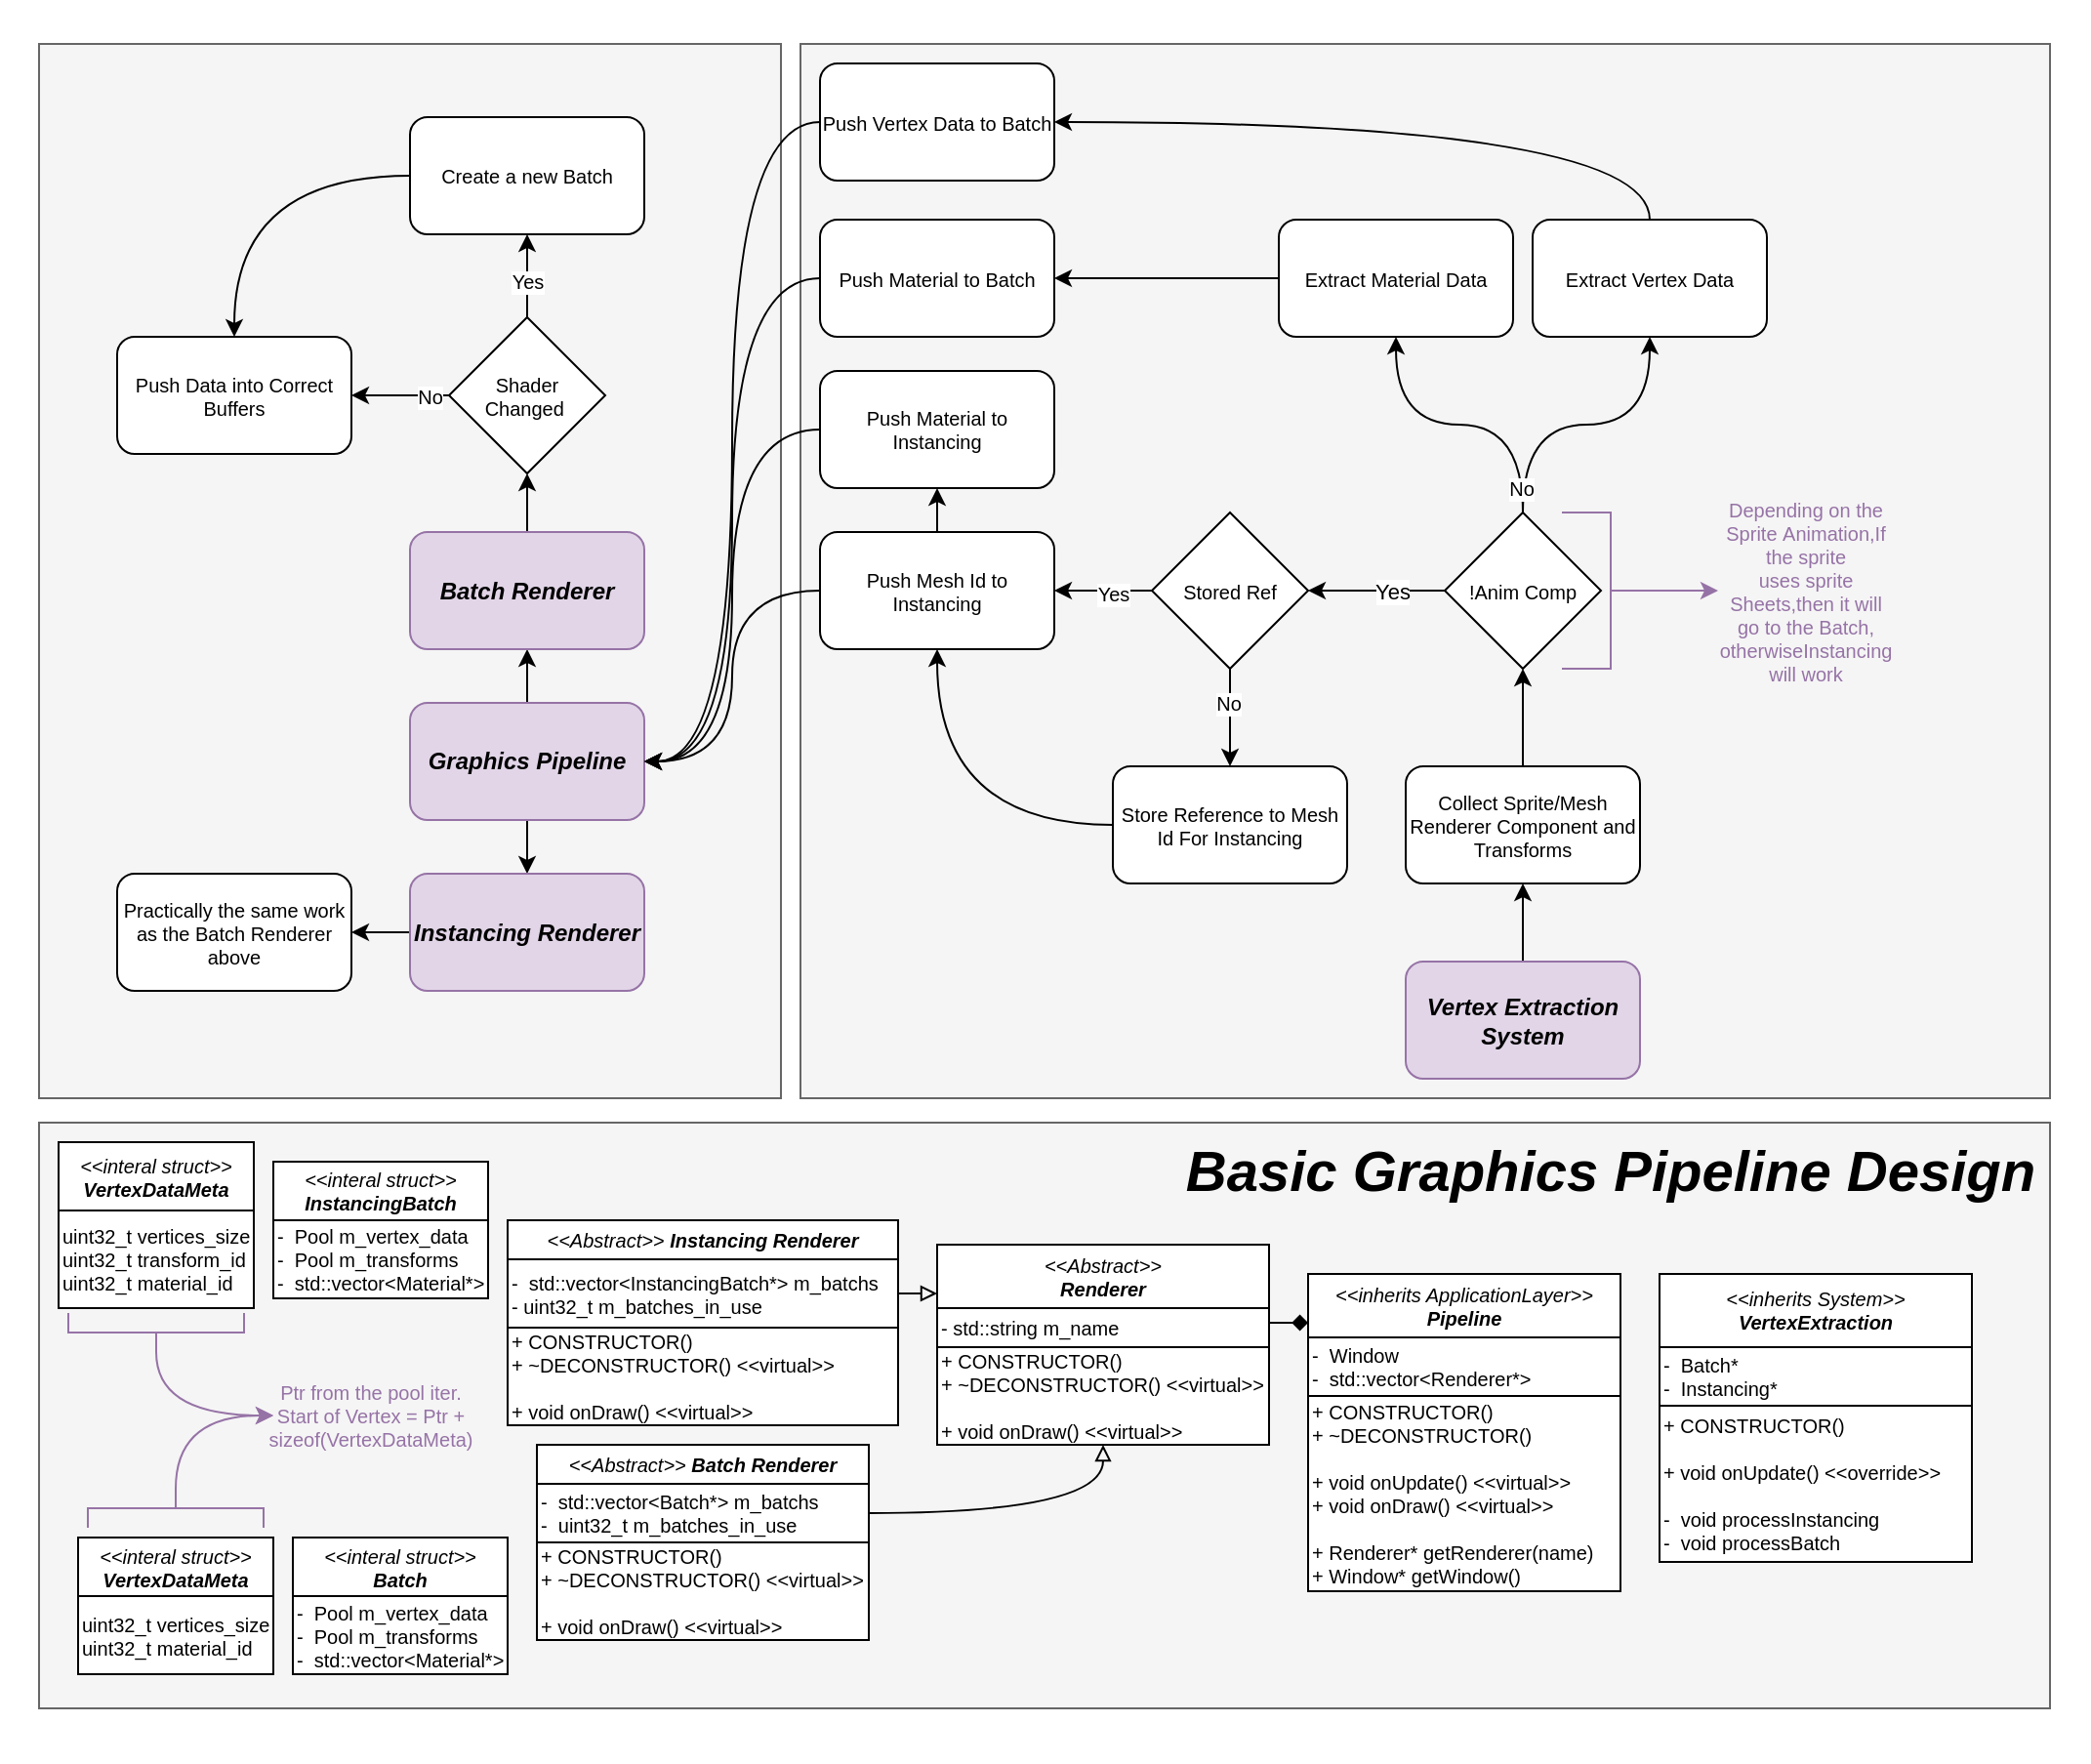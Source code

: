 <mxfile version="20.6.2" type="device"><diagram id="y1nmkEhNXKUAknzpdEIX" name="Page-1"><mxGraphModel dx="1653" dy="1022" grid="1" gridSize="10" guides="1" tooltips="1" connect="1" arrows="1" fold="1" page="0" pageScale="1" pageWidth="850" pageHeight="1100" math="0" shadow="0"><root><mxCell id="0"/><mxCell id="1" parent="0"/><mxCell id="1eIZvGsvYOt7vpsRTCab-110" value="" style="rounded=0;whiteSpace=wrap;html=1;connectable=0;allowArrows=0;strokeColor=none;fillColor=none;" vertex="1" parent="1"><mxGeometry x="110" y="140" width="1070" height="902.5" as="geometry"/></mxCell><mxCell id="1eIZvGsvYOt7vpsRTCab-109" value="" style="rounded=0;whiteSpace=wrap;html=1;fillColor=#f5f5f5;strokeColor=#666666;fontColor=#333333;connectable=0;allowArrows=0;" vertex="1" parent="1"><mxGeometry x="130" y="162.5" width="380" height="540" as="geometry"/></mxCell><mxCell id="1eIZvGsvYOt7vpsRTCab-22" value="" style="rounded=0;whiteSpace=wrap;html=1;fillColor=#f5f5f5;strokeColor=#666666;fontColor=#333333;connectable=0;allowArrows=0;" vertex="1" parent="1"><mxGeometry x="130" y="715" width="1030" height="300" as="geometry"/></mxCell><mxCell id="1eIZvGsvYOt7vpsRTCab-23" value="Basic Graphics Pipeline Design" style="text;html=1;strokeColor=none;fillColor=none;align=center;verticalAlign=middle;whiteSpace=wrap;rounded=0;fontStyle=3;spacing=2;fontSize=29;" vertex="1" parent="1"><mxGeometry x="710" y="710" width="450" height="60" as="geometry"/></mxCell><mxCell id="1eIZvGsvYOt7vpsRTCab-18" value="" style="rounded=0;whiteSpace=wrap;html=1;fillColor=#f5f5f5;strokeColor=#666666;fontColor=#333333;connectable=0;allowArrows=0;" vertex="1" parent="1"><mxGeometry x="520" y="162.5" width="640" height="540" as="geometry"/></mxCell><mxCell id="1eIZvGsvYOt7vpsRTCab-42" style="edgeStyle=orthogonalEdgeStyle;curved=1;rounded=0;orthogonalLoop=1;jettySize=auto;html=1;entryX=0.5;entryY=0;entryDx=0;entryDy=0;fontSize=29;endArrow=classic;endFill=1;" edge="1" parent="1" source="2YWQLFTXlfFaq86Epzyc-2" target="1eIZvGsvYOt7vpsRTCab-33"><mxGeometry relative="1" as="geometry"/></mxCell><mxCell id="1eIZvGsvYOt7vpsRTCab-108" style="edgeStyle=orthogonalEdgeStyle;curved=1;rounded=0;orthogonalLoop=1;jettySize=auto;html=1;entryX=0.5;entryY=1;entryDx=0;entryDy=0;strokeColor=#000000;fontSize=10;fontColor=#000000;endArrow=classic;endFill=1;" edge="1" parent="1" source="2YWQLFTXlfFaq86Epzyc-2" target="1eIZvGsvYOt7vpsRTCab-32"><mxGeometry relative="1" as="geometry"/></mxCell><mxCell id="2YWQLFTXlfFaq86Epzyc-2" value="Graphics Pipeline" style="rounded=1;whiteSpace=wrap;html=1;fillColor=#e1d5e7;strokeColor=#9673a6;fontStyle=3" parent="1" vertex="1"><mxGeometry x="320" y="500" width="120" height="60" as="geometry"/></mxCell><mxCell id="GD3VtFThmbQ4pVEiwAYF-19" style="edgeStyle=orthogonalEdgeStyle;curved=1;rounded=0;orthogonalLoop=1;jettySize=auto;html=1;entryX=0.5;entryY=1;entryDx=0;entryDy=0;" parent="1" source="2YWQLFTXlfFaq86Epzyc-22" target="GD3VtFThmbQ4pVEiwAYF-18" edge="1"><mxGeometry relative="1" as="geometry"/></mxCell><mxCell id="2YWQLFTXlfFaq86Epzyc-22" value="Collect Sprite/Mesh Renderer Component and Transforms" style="rounded=1;whiteSpace=wrap;html=1;fontSize=10;" parent="1" vertex="1"><mxGeometry x="830" y="532.5" width="120" height="60" as="geometry"/></mxCell><mxCell id="GD3VtFThmbQ4pVEiwAYF-2" style="edgeStyle=orthogonalEdgeStyle;rounded=0;orthogonalLoop=1;jettySize=auto;html=1;entryX=0.5;entryY=1;entryDx=0;entryDy=0;curved=1;" parent="1" source="GD3VtFThmbQ4pVEiwAYF-1" target="2YWQLFTXlfFaq86Epzyc-22" edge="1"><mxGeometry relative="1" as="geometry"/></mxCell><mxCell id="GD3VtFThmbQ4pVEiwAYF-1" value="Vertex Extraction System" style="rounded=1;whiteSpace=wrap;html=1;fillColor=#e1d5e7;strokeColor=#9673a6;fontStyle=3" parent="1" vertex="1"><mxGeometry x="830" y="632.5" width="120" height="60" as="geometry"/></mxCell><mxCell id="GD3VtFThmbQ4pVEiwAYF-12" style="edgeStyle=orthogonalEdgeStyle;curved=1;rounded=0;orthogonalLoop=1;jettySize=auto;html=1;entryX=1;entryY=0.5;entryDx=0;entryDy=0;" parent="1" source="GD3VtFThmbQ4pVEiwAYF-3" target="GD3VtFThmbQ4pVEiwAYF-42" edge="1"><mxGeometry relative="1" as="geometry"><mxPoint x="820" y="212.5" as="targetPoint"/><Array as="points"><mxPoint x="955" y="202.5"/></Array></mxGeometry></mxCell><mxCell id="GD3VtFThmbQ4pVEiwAYF-3" value="Extract Vertex Data" style="rounded=1;whiteSpace=wrap;html=1;fontSize=10;" parent="1" vertex="1"><mxGeometry x="895" y="252.5" width="120" height="60" as="geometry"/></mxCell><mxCell id="GD3VtFThmbQ4pVEiwAYF-20" style="edgeStyle=orthogonalEdgeStyle;curved=1;rounded=0;orthogonalLoop=1;jettySize=auto;html=1;entryX=1;entryY=0.5;entryDx=0;entryDy=0;" parent="1" source="GD3VtFThmbQ4pVEiwAYF-18" target="GD3VtFThmbQ4pVEiwAYF-25" edge="1"><mxGeometry relative="1" as="geometry"><mxPoint x="780" y="442.5" as="targetPoint"/></mxGeometry></mxCell><mxCell id="GD3VtFThmbQ4pVEiwAYF-22" value="Yes" style="edgeLabel;html=1;align=center;verticalAlign=middle;resizable=0;points=[];" parent="GD3VtFThmbQ4pVEiwAYF-20" vertex="1" connectable="0"><mxGeometry x="-0.229" y="-2" relative="1" as="geometry"><mxPoint y="2" as="offset"/></mxGeometry></mxCell><mxCell id="GD3VtFThmbQ4pVEiwAYF-44" style="edgeStyle=orthogonalEdgeStyle;curved=1;rounded=0;orthogonalLoop=1;jettySize=auto;html=1;entryX=0.5;entryY=1;entryDx=0;entryDy=0;fontSize=10;" parent="1" source="GD3VtFThmbQ4pVEiwAYF-18" target="GD3VtFThmbQ4pVEiwAYF-3" edge="1"><mxGeometry relative="1" as="geometry"/></mxCell><mxCell id="GD3VtFThmbQ4pVEiwAYF-46" style="edgeStyle=orthogonalEdgeStyle;curved=1;rounded=0;orthogonalLoop=1;jettySize=auto;html=1;entryX=0.5;entryY=1;entryDx=0;entryDy=0;fontSize=10;" parent="1" source="GD3VtFThmbQ4pVEiwAYF-18" target="GD3VtFThmbQ4pVEiwAYF-45" edge="1"><mxGeometry relative="1" as="geometry"/></mxCell><mxCell id="GD3VtFThmbQ4pVEiwAYF-47" value="No" style="edgeLabel;html=1;align=center;verticalAlign=middle;resizable=0;points=[];fontSize=10;" parent="GD3VtFThmbQ4pVEiwAYF-46" vertex="1" connectable="0"><mxGeometry x="-0.836" y="1" relative="1" as="geometry"><mxPoint as="offset"/></mxGeometry></mxCell><mxCell id="GD3VtFThmbQ4pVEiwAYF-18" value="!Anim Comp" style="rhombus;whiteSpace=wrap;html=1;fontSize=10;" parent="1" vertex="1"><mxGeometry x="850" y="402.5" width="80" height="80" as="geometry"/></mxCell><mxCell id="GD3VtFThmbQ4pVEiwAYF-39" style="edgeStyle=orthogonalEdgeStyle;curved=1;rounded=0;orthogonalLoop=1;jettySize=auto;html=1;entryX=0.5;entryY=1;entryDx=0;entryDy=0;fontSize=10;" parent="1" source="GD3VtFThmbQ4pVEiwAYF-24" target="GD3VtFThmbQ4pVEiwAYF-37" edge="1"><mxGeometry relative="1" as="geometry"/></mxCell><mxCell id="GD3VtFThmbQ4pVEiwAYF-24" value="Store Reference to Mesh Id For Instancing" style="rounded=1;whiteSpace=wrap;html=1;fontSize=10;" parent="1" vertex="1"><mxGeometry x="680" y="532.5" width="120" height="60" as="geometry"/></mxCell><mxCell id="GD3VtFThmbQ4pVEiwAYF-26" style="edgeStyle=orthogonalEdgeStyle;curved=1;rounded=0;orthogonalLoop=1;jettySize=auto;html=1;entryX=0.5;entryY=0;entryDx=0;entryDy=0;" parent="1" source="GD3VtFThmbQ4pVEiwAYF-25" target="GD3VtFThmbQ4pVEiwAYF-24" edge="1"><mxGeometry relative="1" as="geometry"/></mxCell><mxCell id="GD3VtFThmbQ4pVEiwAYF-35" value="No" style="edgeLabel;html=1;align=center;verticalAlign=middle;resizable=0;points=[];fontSize=10;" parent="GD3VtFThmbQ4pVEiwAYF-26" vertex="1" connectable="0"><mxGeometry x="-0.303" y="-1" relative="1" as="geometry"><mxPoint as="offset"/></mxGeometry></mxCell><mxCell id="GD3VtFThmbQ4pVEiwAYF-36" style="edgeStyle=orthogonalEdgeStyle;curved=1;rounded=0;orthogonalLoop=1;jettySize=auto;html=1;fontSize=10;entryX=1;entryY=0.5;entryDx=0;entryDy=0;" parent="1" source="GD3VtFThmbQ4pVEiwAYF-25" target="GD3VtFThmbQ4pVEiwAYF-37" edge="1"><mxGeometry relative="1" as="geometry"><mxPoint x="660" y="442.5" as="targetPoint"/></mxGeometry></mxCell><mxCell id="GD3VtFThmbQ4pVEiwAYF-38" value="Yes" style="edgeLabel;html=1;align=center;verticalAlign=middle;resizable=0;points=[];fontSize=10;" parent="GD3VtFThmbQ4pVEiwAYF-36" vertex="1" connectable="0"><mxGeometry x="-0.191" y="1" relative="1" as="geometry"><mxPoint as="offset"/></mxGeometry></mxCell><mxCell id="GD3VtFThmbQ4pVEiwAYF-25" value="Stored Ref" style="rhombus;whiteSpace=wrap;html=1;fontSize=10;" parent="1" vertex="1"><mxGeometry x="700" y="402.5" width="80" height="80" as="geometry"/></mxCell><mxCell id="GD3VtFThmbQ4pVEiwAYF-40" style="edgeStyle=orthogonalEdgeStyle;curved=1;rounded=0;orthogonalLoop=1;jettySize=auto;html=1;fontSize=10;entryX=0.5;entryY=1;entryDx=0;entryDy=0;" parent="1" source="GD3VtFThmbQ4pVEiwAYF-37" target="GD3VtFThmbQ4pVEiwAYF-41" edge="1"><mxGeometry relative="1" as="geometry"><mxPoint x="590" y="372.5" as="targetPoint"/></mxGeometry></mxCell><mxCell id="1eIZvGsvYOt7vpsRTCab-30" style="edgeStyle=orthogonalEdgeStyle;curved=1;rounded=0;orthogonalLoop=1;jettySize=auto;html=1;entryX=1;entryY=0.5;entryDx=0;entryDy=0;fontSize=29;endArrow=classic;endFill=1;" edge="1" parent="1" source="GD3VtFThmbQ4pVEiwAYF-37" target="2YWQLFTXlfFaq86Epzyc-2"><mxGeometry relative="1" as="geometry"/></mxCell><mxCell id="GD3VtFThmbQ4pVEiwAYF-37" value="Push Mesh Id to Instancing" style="rounded=1;whiteSpace=wrap;html=1;fontSize=10;" parent="1" vertex="1"><mxGeometry x="530" y="412.5" width="120" height="60" as="geometry"/></mxCell><mxCell id="1eIZvGsvYOt7vpsRTCab-29" style="edgeStyle=orthogonalEdgeStyle;curved=1;rounded=0;orthogonalLoop=1;jettySize=auto;html=1;entryX=1;entryY=0.5;entryDx=0;entryDy=0;fontSize=29;endArrow=classic;endFill=1;" edge="1" parent="1" source="GD3VtFThmbQ4pVEiwAYF-41" target="2YWQLFTXlfFaq86Epzyc-2"><mxGeometry relative="1" as="geometry"/></mxCell><mxCell id="GD3VtFThmbQ4pVEiwAYF-41" value="Push Material to Instancing" style="rounded=1;whiteSpace=wrap;html=1;fontSize=10;" parent="1" vertex="1"><mxGeometry x="530" y="330" width="120" height="60" as="geometry"/></mxCell><mxCell id="1eIZvGsvYOt7vpsRTCab-27" style="edgeStyle=orthogonalEdgeStyle;curved=1;rounded=0;orthogonalLoop=1;jettySize=auto;html=1;entryX=1;entryY=0.5;entryDx=0;entryDy=0;fontSize=29;endArrow=classic;endFill=1;" edge="1" parent="1" source="GD3VtFThmbQ4pVEiwAYF-42" target="2YWQLFTXlfFaq86Epzyc-2"><mxGeometry relative="1" as="geometry"/></mxCell><mxCell id="GD3VtFThmbQ4pVEiwAYF-42" value="Push Vertex Data to Batch" style="rounded=1;whiteSpace=wrap;html=1;fontSize=10;" parent="1" vertex="1"><mxGeometry x="530" y="172.5" width="120" height="60" as="geometry"/></mxCell><mxCell id="GD3VtFThmbQ4pVEiwAYF-49" style="edgeStyle=orthogonalEdgeStyle;curved=1;rounded=0;orthogonalLoop=1;jettySize=auto;html=1;entryX=1;entryY=0.5;entryDx=0;entryDy=0;fontSize=10;" parent="1" source="GD3VtFThmbQ4pVEiwAYF-45" target="GD3VtFThmbQ4pVEiwAYF-48" edge="1"><mxGeometry relative="1" as="geometry"/></mxCell><mxCell id="GD3VtFThmbQ4pVEiwAYF-45" value="Extract Material Data" style="rounded=1;whiteSpace=wrap;html=1;fontSize=10;" parent="1" vertex="1"><mxGeometry x="765" y="252.5" width="120" height="60" as="geometry"/></mxCell><mxCell id="1eIZvGsvYOt7vpsRTCab-28" style="edgeStyle=orthogonalEdgeStyle;curved=1;rounded=0;orthogonalLoop=1;jettySize=auto;html=1;entryX=1;entryY=0.5;entryDx=0;entryDy=0;fontSize=29;endArrow=classic;endFill=1;" edge="1" parent="1" source="GD3VtFThmbQ4pVEiwAYF-48" target="2YWQLFTXlfFaq86Epzyc-2"><mxGeometry relative="1" as="geometry"/></mxCell><mxCell id="GD3VtFThmbQ4pVEiwAYF-48" value="Push Material to Batch" style="rounded=1;whiteSpace=wrap;html=1;fontSize=10;" parent="1" vertex="1"><mxGeometry x="530" y="252.5" width="120" height="60" as="geometry"/></mxCell><mxCell id="GD3VtFThmbQ4pVEiwAYF-52" style="edgeStyle=orthogonalEdgeStyle;curved=1;rounded=0;orthogonalLoop=1;jettySize=auto;html=1;fontSize=10;entryX=0;entryY=0.5;entryDx=0;entryDy=0;fillColor=#e1d5e7;strokeColor=#9673a6;" parent="1" source="GD3VtFThmbQ4pVEiwAYF-51" target="GD3VtFThmbQ4pVEiwAYF-54" edge="1"><mxGeometry relative="1" as="geometry"><mxPoint x="990" y="442.5" as="targetPoint"/></mxGeometry></mxCell><mxCell id="GD3VtFThmbQ4pVEiwAYF-51" value="" style="strokeWidth=1;html=1;shape=mxgraph.flowchart.annotation_2;align=left;labelPosition=right;pointerEvents=1;fontSize=10;fillColor=#e1d5e7;rotation=-180;strokeColor=#9673A6;" parent="1" vertex="1"><mxGeometry x="910" y="402.5" width="50" height="80" as="geometry"/></mxCell><mxCell id="GD3VtFThmbQ4pVEiwAYF-54" value="&lt;span style=&quot;&quot;&gt;Depending on the Sprite&amp;nbsp;&lt;/span&gt;&lt;span style=&quot;&quot;&gt;Animation,If the sprite uses&amp;nbsp;&lt;/span&gt;&lt;span style=&quot;&quot;&gt;sprite Sheets,then it will go to the&amp;nbsp;&lt;/span&gt;&lt;span style=&quot;&quot;&gt;Batch, otherwiseInstancing will work&lt;/span&gt;" style="rounded=1;whiteSpace=wrap;html=1;fontSize=10;fillColor=none;strokeColor=none;fontColor=#9673A6;" parent="1" vertex="1"><mxGeometry x="990" y="412.5" width="90" height="60" as="geometry"/></mxCell><mxCell id="GD3VtFThmbQ4pVEiwAYF-58" value="-&amp;nbsp; Batch*&lt;br&gt;-&amp;nbsp; Instancing*" style="rounded=0;whiteSpace=wrap;html=1;strokeWidth=1;fontSize=10;align=left;" parent="1" vertex="1"><mxGeometry x="960" y="830" width="160" height="30" as="geometry"/></mxCell><mxCell id="GD3VtFThmbQ4pVEiwAYF-60" value="+ CONSTRUCTOR()&lt;br&gt;&lt;br&gt;+ void onUpdate() &amp;lt;&amp;lt;override&amp;gt;&amp;gt;&lt;br&gt;&lt;br&gt;-&amp;nbsp; void processInstancing&lt;br&gt;-&amp;nbsp; void processBatch" style="rounded=0;whiteSpace=wrap;html=1;strokeWidth=1;fontSize=10;align=left;" parent="1" vertex="1"><mxGeometry x="960" y="860" width="160" height="80" as="geometry"/></mxCell><mxCell id="GD3VtFThmbQ4pVEiwAYF-63" value="&lt;span style=&quot;font-weight: normal;&quot;&gt;&amp;lt;&amp;lt;inherits System&amp;gt;&amp;gt;&lt;/span&gt;&lt;br&gt;VertexExtraction" style="rounded=0;whiteSpace=wrap;html=1;strokeWidth=1;fontSize=10;align=center;fontStyle=3" parent="1" vertex="1"><mxGeometry x="960" y="792.5" width="160" height="37.5" as="geometry"/></mxCell><mxCell id="GD3VtFThmbQ4pVEiwAYF-65" value="-&amp;nbsp; Window&lt;br&gt;-&amp;nbsp; std::vector&amp;lt;Renderer*&amp;gt;" style="rounded=0;whiteSpace=wrap;html=1;strokeWidth=1;fontSize=10;align=left;" parent="1" vertex="1"><mxGeometry x="780" y="825" width="160" height="30" as="geometry"/></mxCell><mxCell id="GD3VtFThmbQ4pVEiwAYF-66" value="+ CONSTRUCTOR()&lt;br&gt;+ ~DECONSTRUCTOR()&lt;br&gt;&lt;br&gt;+ void onUpdate() &amp;lt;&amp;lt;virtual&amp;gt;&amp;gt;&lt;br&gt;+ void onDraw() &amp;lt;&amp;lt;virtual&amp;gt;&amp;gt;&lt;br&gt;&lt;br&gt;+ Renderer* getRenderer(name)&lt;br&gt;+ Window* getWindow()" style="rounded=0;whiteSpace=wrap;html=1;strokeWidth=1;fontSize=10;align=left;" parent="1" vertex="1"><mxGeometry x="780" y="855" width="160" height="100" as="geometry"/></mxCell><mxCell id="GD3VtFThmbQ4pVEiwAYF-67" value="&lt;span style=&quot;font-weight: normal;&quot;&gt;&amp;lt;&amp;lt;inherits ApplicationLayer&amp;gt;&amp;gt;&lt;/span&gt;&lt;br&gt;Pipeline" style="rounded=0;whiteSpace=wrap;html=1;strokeWidth=1;fontSize=10;align=center;fontStyle=3" parent="1" vertex="1"><mxGeometry x="780" y="792.5" width="160" height="32.5" as="geometry"/></mxCell><mxCell id="1eIZvGsvYOt7vpsRTCab-16" style="edgeStyle=orthogonalEdgeStyle;curved=1;rounded=0;orthogonalLoop=1;jettySize=auto;html=1;entryX=0;entryY=0.25;entryDx=0;entryDy=0;endArrow=diamond;endFill=1;" edge="1" parent="1" source="1eIZvGsvYOt7vpsRTCab-1"><mxGeometry relative="1" as="geometry"><mxPoint x="780" y="817.5" as="targetPoint"/><Array as="points"><mxPoint x="780" y="818"/></Array></mxGeometry></mxCell><mxCell id="1eIZvGsvYOt7vpsRTCab-1" value="- std::string m_name" style="rounded=0;whiteSpace=wrap;html=1;strokeWidth=1;fontSize=10;align=left;" vertex="1" parent="1"><mxGeometry x="590" y="810" width="170" height="20" as="geometry"/></mxCell><mxCell id="1eIZvGsvYOt7vpsRTCab-2" value="+ CONSTRUCTOR()&lt;br&gt;+ ~DECONSTRUCTOR() &amp;lt;&amp;lt;virtual&amp;gt;&amp;gt;&lt;br&gt;&lt;br&gt;+ void onDraw() &amp;lt;&amp;lt;virtual&amp;gt;&amp;gt;" style="rounded=0;whiteSpace=wrap;html=1;strokeWidth=1;fontSize=10;align=left;" vertex="1" parent="1"><mxGeometry x="590" y="830" width="170" height="50" as="geometry"/></mxCell><mxCell id="1eIZvGsvYOt7vpsRTCab-3" value="&lt;span style=&quot;font-weight: normal;&quot;&gt;&amp;lt;&amp;lt;Abstract&amp;gt;&amp;gt; &lt;br&gt;&lt;/span&gt;Renderer" style="rounded=0;whiteSpace=wrap;html=1;strokeWidth=1;fontSize=10;align=center;fontStyle=3" vertex="1" parent="1"><mxGeometry x="590" y="777.5" width="170" height="32.5" as="geometry"/></mxCell><mxCell id="1eIZvGsvYOt7vpsRTCab-100" style="edgeStyle=orthogonalEdgeStyle;curved=1;rounded=0;orthogonalLoop=1;jettySize=auto;html=1;entryX=0.5;entryY=1;entryDx=0;entryDy=0;strokeColor=#000000;fontSize=10;fontColor=#9673A6;endArrow=block;endFill=0;" edge="1" parent="1" source="1eIZvGsvYOt7vpsRTCab-5" target="1eIZvGsvYOt7vpsRTCab-2"><mxGeometry relative="1" as="geometry"/></mxCell><mxCell id="1eIZvGsvYOt7vpsRTCab-5" value="-&amp;nbsp; std::vector&amp;lt;Batch*&amp;gt; m_batchs&lt;br&gt;-&amp;nbsp; uint32_t m_batches_in_use" style="rounded=0;whiteSpace=wrap;html=1;strokeWidth=1;fontSize=10;align=left;" vertex="1" parent="1"><mxGeometry x="385" y="900" width="170" height="30" as="geometry"/></mxCell><mxCell id="1eIZvGsvYOt7vpsRTCab-6" value="+ CONSTRUCTOR()&lt;br&gt;+ ~DECONSTRUCTOR() &amp;lt;&amp;lt;virtual&amp;gt;&amp;gt;&lt;br&gt;&lt;br&gt;+ void onDraw() &amp;lt;&amp;lt;virtual&amp;gt;&amp;gt;" style="rounded=0;whiteSpace=wrap;html=1;strokeWidth=1;fontSize=10;align=left;" vertex="1" parent="1"><mxGeometry x="385" y="930" width="170" height="50" as="geometry"/></mxCell><mxCell id="1eIZvGsvYOt7vpsRTCab-7" value="&lt;span style=&quot;font-weight: normal;&quot;&gt;&amp;lt;&amp;lt;Abstract&amp;gt;&amp;gt; &lt;/span&gt;Batch Renderer" style="rounded=0;whiteSpace=wrap;html=1;strokeWidth=1;fontSize=10;align=center;fontStyle=3" vertex="1" parent="1"><mxGeometry x="385" y="880" width="170" height="20" as="geometry"/></mxCell><mxCell id="1eIZvGsvYOt7vpsRTCab-101" style="edgeStyle=orthogonalEdgeStyle;curved=1;rounded=0;orthogonalLoop=1;jettySize=auto;html=1;entryX=0;entryY=0.75;entryDx=0;entryDy=0;strokeColor=#000000;fontSize=10;fontColor=#9673A6;endArrow=block;endFill=0;" edge="1" parent="1" source="1eIZvGsvYOt7vpsRTCab-8" target="1eIZvGsvYOt7vpsRTCab-3"><mxGeometry relative="1" as="geometry"/></mxCell><mxCell id="1eIZvGsvYOt7vpsRTCab-8" value="-&amp;nbsp; std::vector&amp;lt;InstancingBatch*&amp;gt; m_batchs&lt;br&gt;- uint32_t m_batches_in_use" style="rounded=0;whiteSpace=wrap;html=1;strokeWidth=1;fontSize=10;align=left;" vertex="1" parent="1"><mxGeometry x="370" y="785" width="200" height="35" as="geometry"/></mxCell><mxCell id="1eIZvGsvYOt7vpsRTCab-9" value="+ CONSTRUCTOR()&lt;br&gt;+ ~DECONSTRUCTOR() &amp;lt;&amp;lt;virtual&amp;gt;&amp;gt;&lt;br&gt;&lt;br&gt;+ void onDraw() &amp;lt;&amp;lt;virtual&amp;gt;&amp;gt;" style="rounded=0;whiteSpace=wrap;html=1;strokeWidth=1;fontSize=10;align=left;" vertex="1" parent="1"><mxGeometry x="370" y="820" width="200" height="50" as="geometry"/></mxCell><mxCell id="1eIZvGsvYOt7vpsRTCab-10" value="&lt;span style=&quot;font-weight: normal;&quot;&gt;&amp;lt;&amp;lt;Abstract&amp;gt;&amp;gt; &lt;/span&gt;Instancing&amp;nbsp;Renderer" style="rounded=0;whiteSpace=wrap;html=1;strokeWidth=1;fontSize=10;align=center;fontStyle=3" vertex="1" parent="1"><mxGeometry x="370" y="765" width="200" height="20" as="geometry"/></mxCell><mxCell id="1eIZvGsvYOt7vpsRTCab-74" style="edgeStyle=orthogonalEdgeStyle;curved=1;rounded=0;orthogonalLoop=1;jettySize=auto;html=1;fontSize=29;endArrow=classic;endFill=1;entryX=0.5;entryY=1;entryDx=0;entryDy=0;" edge="1" parent="1" source="1eIZvGsvYOt7vpsRTCab-32" target="1eIZvGsvYOt7vpsRTCab-75"><mxGeometry relative="1" as="geometry"><mxPoint x="380" y="350" as="targetPoint"/></mxGeometry></mxCell><mxCell id="1eIZvGsvYOt7vpsRTCab-32" value="Batch Renderer" style="rounded=1;whiteSpace=wrap;html=1;fillColor=#e1d5e7;strokeColor=#9673a6;fontStyle=3" vertex="1" parent="1"><mxGeometry x="320" y="412.5" width="120" height="60" as="geometry"/></mxCell><mxCell id="1eIZvGsvYOt7vpsRTCab-105" style="edgeStyle=orthogonalEdgeStyle;curved=1;rounded=0;orthogonalLoop=1;jettySize=auto;html=1;strokeColor=#000000;fontSize=10;fontColor=#000000;endArrow=classic;endFill=1;entryX=1;entryY=0.5;entryDx=0;entryDy=0;" edge="1" parent="1" source="1eIZvGsvYOt7vpsRTCab-33" target="1eIZvGsvYOt7vpsRTCab-106"><mxGeometry relative="1" as="geometry"><mxPoint x="250" y="612.5" as="targetPoint"/></mxGeometry></mxCell><mxCell id="1eIZvGsvYOt7vpsRTCab-33" value="Instancing Renderer" style="rounded=1;whiteSpace=wrap;html=1;fillColor=#e1d5e7;strokeColor=#9673a6;fontStyle=3" vertex="1" parent="1"><mxGeometry x="320" y="587.5" width="120" height="60" as="geometry"/></mxCell><mxCell id="1eIZvGsvYOt7vpsRTCab-58" value="uint32_t vertices_size&lt;br&gt;uint32_t transform_id&lt;br&gt;uint32_t material_id" style="rounded=0;whiteSpace=wrap;html=1;strokeWidth=1;fontSize=10;align=left;" vertex="1" parent="1"><mxGeometry x="140" y="760" width="100" height="50" as="geometry"/></mxCell><mxCell id="1eIZvGsvYOt7vpsRTCab-59" value="&lt;span style=&quot;font-weight: normal;&quot;&gt;&amp;lt;&amp;lt;interal struct&amp;gt;&amp;gt;&lt;/span&gt;&lt;br&gt;VertexDataMeta" style="rounded=0;whiteSpace=wrap;html=1;strokeWidth=1;fontSize=10;align=center;fontStyle=3" vertex="1" parent="1"><mxGeometry x="140" y="725" width="100" height="35" as="geometry"/></mxCell><mxCell id="1eIZvGsvYOt7vpsRTCab-98" style="edgeStyle=orthogonalEdgeStyle;curved=1;rounded=0;orthogonalLoop=1;jettySize=auto;html=1;entryX=0;entryY=0.5;entryDx=0;entryDy=0;strokeColor=#9673a6;fontSize=10;fontColor=#9673A6;endArrow=classic;endFill=1;exitX=0;exitY=0.5;exitDx=0;exitDy=0;exitPerimeter=0;fillColor=#e1d5e7;" edge="1" parent="1" source="1eIZvGsvYOt7vpsRTCab-60" target="1eIZvGsvYOt7vpsRTCab-61"><mxGeometry relative="1" as="geometry"><Array as="points"><mxPoint x="190" y="865"/></Array></mxGeometry></mxCell><mxCell id="1eIZvGsvYOt7vpsRTCab-60" value="" style="strokeWidth=1;html=1;shape=mxgraph.flowchart.annotation_2;align=left;labelPosition=right;pointerEvents=1;fontSize=29;fillColor=#e1d5e7;strokeColor=#9673a6;rotation=-90;" vertex="1" parent="1"><mxGeometry x="180" y="777.5" width="20" height="90" as="geometry"/></mxCell><mxCell id="1eIZvGsvYOt7vpsRTCab-61" value="Ptr from the pool iter. Start of Vertex = Ptr + sizeof(VertexDataMeta)" style="rounded=1;whiteSpace=wrap;html=1;fontSize=10;fillColor=none;strokeColor=none;fontColor=#9673A6;" vertex="1" parent="1"><mxGeometry x="250" y="835" width="100" height="60" as="geometry"/></mxCell><mxCell id="1eIZvGsvYOt7vpsRTCab-62" value="uint32_t vertices_size&lt;br&gt;uint32_t material_id" style="rounded=0;whiteSpace=wrap;html=1;strokeWidth=1;fontSize=10;align=left;" vertex="1" parent="1"><mxGeometry x="150" y="957.5" width="100" height="40" as="geometry"/></mxCell><mxCell id="1eIZvGsvYOt7vpsRTCab-63" value="&lt;span style=&quot;font-weight: normal;&quot;&gt;&amp;lt;&amp;lt;interal struct&amp;gt;&amp;gt;&lt;/span&gt;&lt;br&gt;VertexDataMeta" style="rounded=0;whiteSpace=wrap;html=1;strokeWidth=1;fontSize=10;align=center;fontStyle=3" vertex="1" parent="1"><mxGeometry x="150" y="927.5" width="100" height="30" as="geometry"/></mxCell><mxCell id="1eIZvGsvYOt7vpsRTCab-76" style="edgeStyle=orthogonalEdgeStyle;curved=1;rounded=0;orthogonalLoop=1;jettySize=auto;html=1;fontSize=29;endArrow=classic;endFill=1;entryX=1;entryY=0.5;entryDx=0;entryDy=0;" edge="1" parent="1" source="1eIZvGsvYOt7vpsRTCab-75" target="1eIZvGsvYOt7vpsRTCab-78"><mxGeometry relative="1" as="geometry"><mxPoint x="280" y="342.5" as="targetPoint"/></mxGeometry></mxCell><mxCell id="1eIZvGsvYOt7vpsRTCab-77" value="No" style="edgeLabel;html=1;align=center;verticalAlign=middle;resizable=0;points=[];fontSize=10;" vertex="1" connectable="0" parent="1eIZvGsvYOt7vpsRTCab-76"><mxGeometry x="-0.23" y="-2" relative="1" as="geometry"><mxPoint x="9" y="2" as="offset"/></mxGeometry></mxCell><mxCell id="1eIZvGsvYOt7vpsRTCab-89" style="edgeStyle=orthogonalEdgeStyle;curved=1;rounded=0;orthogonalLoop=1;jettySize=auto;html=1;strokeColor=#000000;fontSize=10;fontColor=#9673A6;endArrow=classic;endFill=1;entryX=0.5;entryY=1;entryDx=0;entryDy=0;" edge="1" parent="1" source="1eIZvGsvYOt7vpsRTCab-75" target="1eIZvGsvYOt7vpsRTCab-90"><mxGeometry relative="1" as="geometry"><mxPoint x="380" y="280" as="targetPoint"/></mxGeometry></mxCell><mxCell id="1eIZvGsvYOt7vpsRTCab-102" value="Yes" style="edgeLabel;html=1;align=center;verticalAlign=middle;resizable=0;points=[];fontSize=10;fontColor=#000000;" vertex="1" connectable="0" parent="1eIZvGsvYOt7vpsRTCab-89"><mxGeometry x="-0.186" relative="1" as="geometry"><mxPoint y="-1" as="offset"/></mxGeometry></mxCell><mxCell id="1eIZvGsvYOt7vpsRTCab-75" value="Shader Changed&amp;nbsp;" style="rhombus;whiteSpace=wrap;html=1;fontSize=10;" vertex="1" parent="1"><mxGeometry x="340" y="302.5" width="80" height="80" as="geometry"/></mxCell><mxCell id="1eIZvGsvYOt7vpsRTCab-78" value="Push Data into Correct Buffers" style="rounded=1;whiteSpace=wrap;html=1;fontSize=10;" vertex="1" parent="1"><mxGeometry x="170" y="312.5" width="120" height="60" as="geometry"/></mxCell><mxCell id="1eIZvGsvYOt7vpsRTCab-104" style="edgeStyle=orthogonalEdgeStyle;curved=1;rounded=0;orthogonalLoop=1;jettySize=auto;html=1;strokeColor=#000000;fontSize=10;fontColor=#000000;endArrow=classic;endFill=1;entryX=0.5;entryY=0;entryDx=0;entryDy=0;" edge="1" parent="1" source="1eIZvGsvYOt7vpsRTCab-90" target="1eIZvGsvYOt7vpsRTCab-78"><mxGeometry relative="1" as="geometry"><mxPoint x="250" y="230" as="targetPoint"/></mxGeometry></mxCell><mxCell id="1eIZvGsvYOt7vpsRTCab-90" value="Create a new Batch" style="rounded=1;whiteSpace=wrap;html=1;fontSize=10;" vertex="1" parent="1"><mxGeometry x="320" y="200" width="120" height="60" as="geometry"/></mxCell><mxCell id="1eIZvGsvYOt7vpsRTCab-91" value="-&amp;nbsp; Pool m_vertex_data&lt;br&gt;-&amp;nbsp; Pool m_transforms&lt;br&gt;-&amp;nbsp; std::vector&amp;lt;Material*&amp;gt;" style="rounded=0;whiteSpace=wrap;html=1;strokeWidth=1;fontSize=10;align=left;" vertex="1" parent="1"><mxGeometry x="260" y="957.5" width="110" height="40" as="geometry"/></mxCell><mxCell id="1eIZvGsvYOt7vpsRTCab-92" value="&lt;span style=&quot;font-weight: normal;&quot;&gt;&amp;lt;&amp;lt;interal struct&amp;gt;&amp;gt;&lt;/span&gt;&lt;br&gt;Batch" style="rounded=0;whiteSpace=wrap;html=1;strokeWidth=1;fontSize=10;align=center;fontStyle=3" vertex="1" parent="1"><mxGeometry x="260" y="927.5" width="110" height="30" as="geometry"/></mxCell><mxCell id="1eIZvGsvYOt7vpsRTCab-93" value="-&amp;nbsp; Pool m_vertex_data&lt;br&gt;-&amp;nbsp; Pool m_transforms&lt;br&gt;-&amp;nbsp; std::vector&amp;lt;Material*&amp;gt;" style="rounded=0;whiteSpace=wrap;html=1;strokeWidth=1;fontSize=10;align=left;" vertex="1" parent="1"><mxGeometry x="250" y="765" width="110" height="40" as="geometry"/></mxCell><mxCell id="1eIZvGsvYOt7vpsRTCab-94" value="&lt;span style=&quot;font-weight: normal;&quot;&gt;&amp;lt;&amp;lt;interal struct&amp;gt;&amp;gt;&lt;/span&gt;&lt;br&gt;InstancingBatch" style="rounded=0;whiteSpace=wrap;html=1;strokeWidth=1;fontSize=10;align=center;fontStyle=3" vertex="1" parent="1"><mxGeometry x="250" y="735" width="110" height="30" as="geometry"/></mxCell><mxCell id="1eIZvGsvYOt7vpsRTCab-97" style="edgeStyle=orthogonalEdgeStyle;curved=1;rounded=0;orthogonalLoop=1;jettySize=auto;html=1;entryX=0;entryY=0.5;entryDx=0;entryDy=0;strokeColor=#9673a6;fontSize=10;fontColor=#9673A6;endArrow=classic;endFill=1;fillColor=#e1d5e7;" edge="1" parent="1" source="1eIZvGsvYOt7vpsRTCab-95" target="1eIZvGsvYOt7vpsRTCab-61"><mxGeometry relative="1" as="geometry"><Array as="points"><mxPoint x="200" y="865"/></Array></mxGeometry></mxCell><mxCell id="1eIZvGsvYOt7vpsRTCab-95" value="" style="strokeWidth=1;html=1;shape=mxgraph.flowchart.annotation_2;align=left;labelPosition=right;pointerEvents=1;fontSize=29;fillColor=#e1d5e7;strokeColor=#9673a6;rotation=90;" vertex="1" parent="1"><mxGeometry x="190" y="867.5" width="20" height="90" as="geometry"/></mxCell><mxCell id="1eIZvGsvYOt7vpsRTCab-106" value="Practically the same work as the Batch Renderer above" style="rounded=1;whiteSpace=wrap;html=1;fontSize=10;" vertex="1" parent="1"><mxGeometry x="170" y="587.5" width="120" height="60" as="geometry"/></mxCell></root></mxGraphModel></diagram></mxfile>